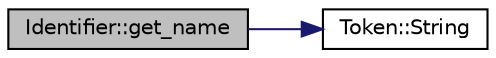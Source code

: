 digraph "Identifier::get_name"
{
 // LATEX_PDF_SIZE
  edge [fontname="Helvetica",fontsize="10",labelfontname="Helvetica",labelfontsize="10"];
  node [fontname="Helvetica",fontsize="10",shape=record];
  rankdir="LR";
  Node1 [label="Identifier::get_name",height=0.2,width=0.4,color="black", fillcolor="grey75", style="filled", fontcolor="black",tooltip=" "];
  Node1 -> Node2 [color="midnightblue",fontsize="10",style="solid",fontname="Helvetica"];
  Node2 [label="Token::String",height=0.2,width=0.4,color="black", fillcolor="white", style="filled",URL="$struct_token.html#ae6e74d9c27cff33ccfc2e70bc140b410",tooltip=" "];
}
